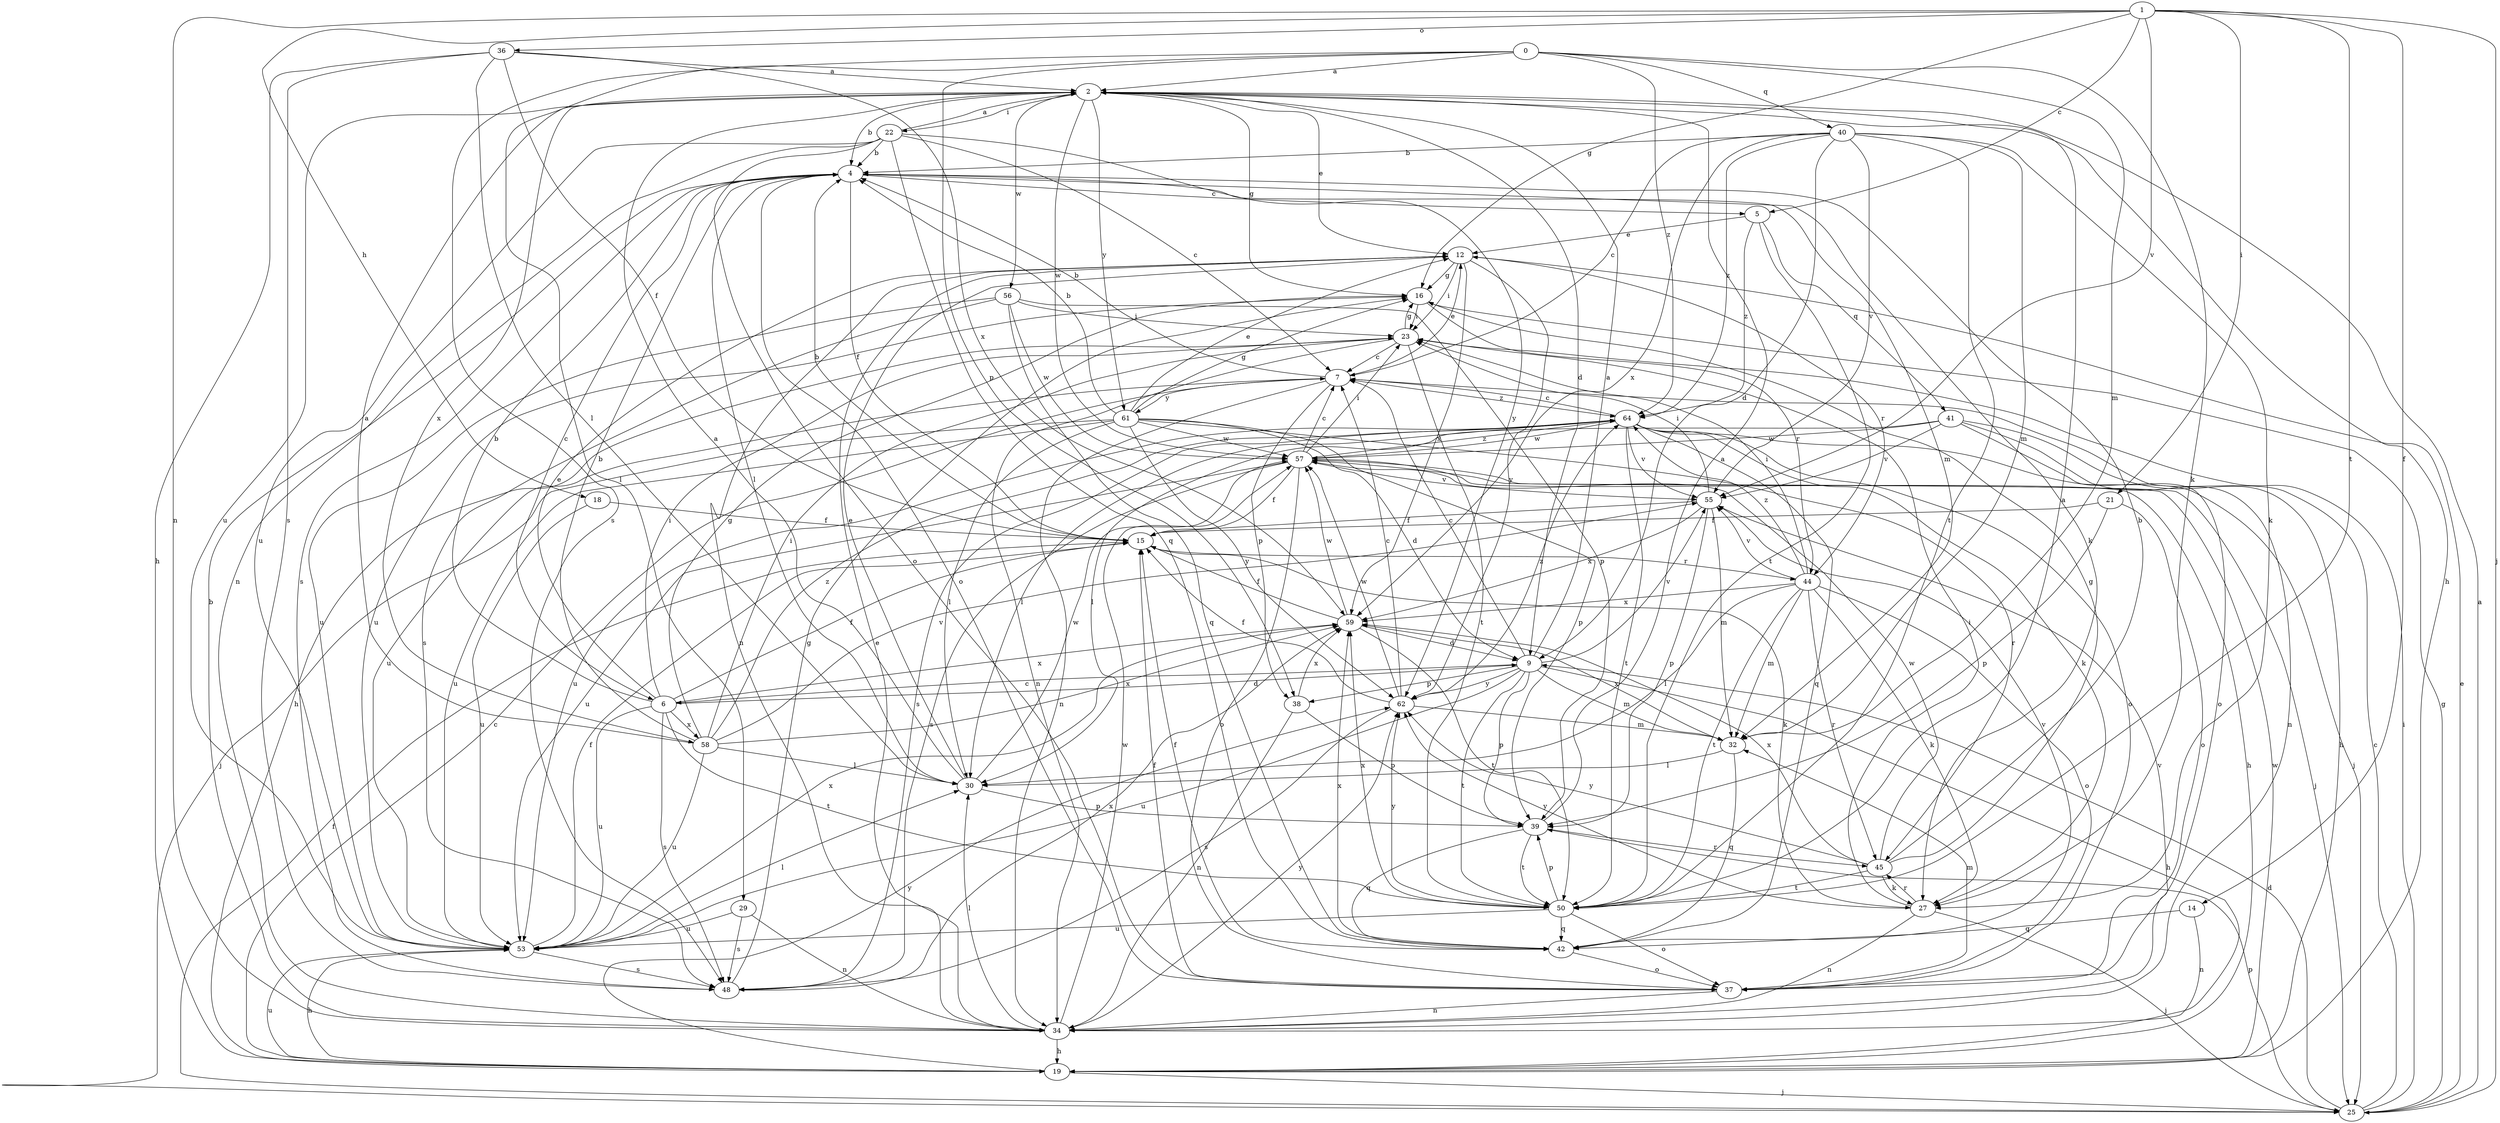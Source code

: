 strict digraph  {
0;
1;
2;
4;
5;
6;
7;
9;
12;
14;
15;
16;
18;
19;
21;
22;
23;
25;
27;
29;
30;
32;
34;
36;
37;
38;
39;
40;
41;
42;
44;
45;
48;
50;
53;
55;
56;
57;
58;
59;
61;
62;
64;
0 -> 2  [label=a];
0 -> 27  [label=k];
0 -> 29  [label=l];
0 -> 32  [label=m];
0 -> 38  [label=p];
0 -> 40  [label=q];
0 -> 48  [label=s];
0 -> 64  [label=z];
1 -> 5  [label=c];
1 -> 14  [label=f];
1 -> 16  [label=g];
1 -> 18  [label=h];
1 -> 21  [label=i];
1 -> 25  [label=j];
1 -> 34  [label=n];
1 -> 36  [label=o];
1 -> 50  [label=t];
1 -> 55  [label=v];
2 -> 4  [label=b];
2 -> 9  [label=d];
2 -> 12  [label=e];
2 -> 16  [label=g];
2 -> 19  [label=h];
2 -> 22  [label=i];
2 -> 53  [label=u];
2 -> 56  [label=w];
2 -> 57  [label=w];
2 -> 58  [label=x];
2 -> 61  [label=y];
4 -> 5  [label=c];
4 -> 6  [label=c];
4 -> 15  [label=f];
4 -> 27  [label=k];
4 -> 30  [label=l];
4 -> 32  [label=m];
4 -> 37  [label=o];
4 -> 48  [label=s];
5 -> 12  [label=e];
5 -> 41  [label=q];
5 -> 50  [label=t];
5 -> 64  [label=z];
6 -> 4  [label=b];
6 -> 9  [label=d];
6 -> 12  [label=e];
6 -> 15  [label=f];
6 -> 23  [label=i];
6 -> 48  [label=s];
6 -> 50  [label=t];
6 -> 53  [label=u];
6 -> 58  [label=x];
6 -> 59  [label=x];
7 -> 4  [label=b];
7 -> 12  [label=e];
7 -> 34  [label=n];
7 -> 38  [label=p];
7 -> 53  [label=u];
7 -> 61  [label=y];
7 -> 64  [label=z];
9 -> 2  [label=a];
9 -> 6  [label=c];
9 -> 7  [label=c];
9 -> 19  [label=h];
9 -> 32  [label=m];
9 -> 38  [label=p];
9 -> 39  [label=p];
9 -> 50  [label=t];
9 -> 53  [label=u];
9 -> 55  [label=v];
9 -> 62  [label=y];
12 -> 16  [label=g];
12 -> 23  [label=i];
12 -> 34  [label=n];
12 -> 44  [label=r];
12 -> 59  [label=x];
12 -> 62  [label=y];
14 -> 34  [label=n];
14 -> 42  [label=q];
15 -> 4  [label=b];
15 -> 27  [label=k];
15 -> 44  [label=r];
16 -> 23  [label=i];
16 -> 44  [label=r];
16 -> 53  [label=u];
18 -> 15  [label=f];
18 -> 53  [label=u];
19 -> 7  [label=c];
19 -> 25  [label=j];
19 -> 53  [label=u];
19 -> 57  [label=w];
19 -> 62  [label=y];
21 -> 15  [label=f];
21 -> 37  [label=o];
21 -> 39  [label=p];
22 -> 2  [label=a];
22 -> 4  [label=b];
22 -> 7  [label=c];
22 -> 34  [label=n];
22 -> 37  [label=o];
22 -> 42  [label=q];
22 -> 53  [label=u];
22 -> 62  [label=y];
23 -> 7  [label=c];
23 -> 16  [label=g];
23 -> 19  [label=h];
23 -> 34  [label=n];
23 -> 50  [label=t];
25 -> 2  [label=a];
25 -> 7  [label=c];
25 -> 9  [label=d];
25 -> 12  [label=e];
25 -> 15  [label=f];
25 -> 16  [label=g];
25 -> 23  [label=i];
25 -> 39  [label=p];
27 -> 23  [label=i];
27 -> 25  [label=j];
27 -> 34  [label=n];
27 -> 45  [label=r];
27 -> 62  [label=y];
29 -> 34  [label=n];
29 -> 48  [label=s];
29 -> 53  [label=u];
30 -> 2  [label=a];
30 -> 12  [label=e];
30 -> 39  [label=p];
30 -> 57  [label=w];
32 -> 30  [label=l];
32 -> 42  [label=q];
32 -> 59  [label=x];
34 -> 4  [label=b];
34 -> 12  [label=e];
34 -> 19  [label=h];
34 -> 30  [label=l];
34 -> 55  [label=v];
34 -> 57  [label=w];
34 -> 62  [label=y];
36 -> 2  [label=a];
36 -> 15  [label=f];
36 -> 19  [label=h];
36 -> 30  [label=l];
36 -> 48  [label=s];
36 -> 59  [label=x];
37 -> 15  [label=f];
37 -> 32  [label=m];
37 -> 34  [label=n];
38 -> 34  [label=n];
38 -> 39  [label=p];
38 -> 59  [label=x];
39 -> 2  [label=a];
39 -> 42  [label=q];
39 -> 45  [label=r];
39 -> 50  [label=t];
40 -> 4  [label=b];
40 -> 7  [label=c];
40 -> 9  [label=d];
40 -> 27  [label=k];
40 -> 32  [label=m];
40 -> 50  [label=t];
40 -> 55  [label=v];
40 -> 59  [label=x];
40 -> 64  [label=z];
41 -> 19  [label=h];
41 -> 30  [label=l];
41 -> 34  [label=n];
41 -> 37  [label=o];
41 -> 55  [label=v];
41 -> 57  [label=w];
42 -> 15  [label=f];
42 -> 37  [label=o];
42 -> 55  [label=v];
42 -> 59  [label=x];
44 -> 23  [label=i];
44 -> 27  [label=k];
44 -> 30  [label=l];
44 -> 32  [label=m];
44 -> 37  [label=o];
44 -> 45  [label=r];
44 -> 50  [label=t];
44 -> 55  [label=v];
44 -> 59  [label=x];
44 -> 64  [label=z];
45 -> 4  [label=b];
45 -> 16  [label=g];
45 -> 27  [label=k];
45 -> 50  [label=t];
45 -> 57  [label=w];
45 -> 59  [label=x];
45 -> 62  [label=y];
48 -> 16  [label=g];
48 -> 59  [label=x];
50 -> 2  [label=a];
50 -> 37  [label=o];
50 -> 39  [label=p];
50 -> 42  [label=q];
50 -> 53  [label=u];
50 -> 59  [label=x];
50 -> 62  [label=y];
53 -> 15  [label=f];
53 -> 19  [label=h];
53 -> 30  [label=l];
53 -> 48  [label=s];
53 -> 59  [label=x];
55 -> 15  [label=f];
55 -> 23  [label=i];
55 -> 32  [label=m];
55 -> 39  [label=p];
55 -> 59  [label=x];
56 -> 23  [label=i];
56 -> 39  [label=p];
56 -> 42  [label=q];
56 -> 48  [label=s];
56 -> 53  [label=u];
56 -> 57  [label=w];
57 -> 7  [label=c];
57 -> 15  [label=f];
57 -> 19  [label=h];
57 -> 23  [label=i];
57 -> 25  [label=j];
57 -> 37  [label=o];
57 -> 48  [label=s];
57 -> 53  [label=u];
57 -> 55  [label=v];
57 -> 64  [label=z];
58 -> 2  [label=a];
58 -> 4  [label=b];
58 -> 16  [label=g];
58 -> 23  [label=i];
58 -> 30  [label=l];
58 -> 53  [label=u];
58 -> 55  [label=v];
58 -> 59  [label=x];
58 -> 64  [label=z];
59 -> 9  [label=d];
59 -> 15  [label=f];
59 -> 50  [label=t];
59 -> 57  [label=w];
61 -> 4  [label=b];
61 -> 9  [label=d];
61 -> 12  [label=e];
61 -> 16  [label=g];
61 -> 25  [label=j];
61 -> 30  [label=l];
61 -> 39  [label=p];
61 -> 45  [label=r];
61 -> 53  [label=u];
61 -> 57  [label=w];
61 -> 62  [label=y];
62 -> 7  [label=c];
62 -> 15  [label=f];
62 -> 32  [label=m];
62 -> 48  [label=s];
62 -> 57  [label=w];
62 -> 64  [label=z];
64 -> 7  [label=c];
64 -> 25  [label=j];
64 -> 27  [label=k];
64 -> 30  [label=l];
64 -> 37  [label=o];
64 -> 42  [label=q];
64 -> 48  [label=s];
64 -> 50  [label=t];
64 -> 53  [label=u];
64 -> 55  [label=v];
64 -> 57  [label=w];
}

